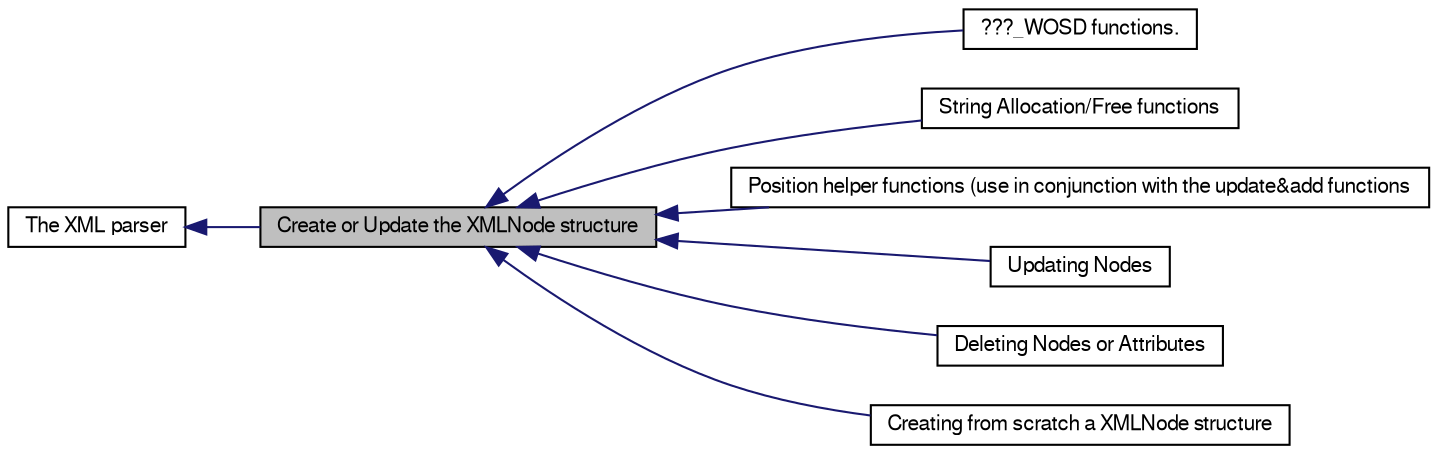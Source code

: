 digraph structs
{
  bgcolor="transparent";
  edge [fontname="FreeSans",fontsize="10",labelfontname="FreeSans",labelfontsize="10"];
  node [fontname="FreeSans",fontsize="10",shape=record];
  rankdir=LR;
  Node5 [label="???_WOSD functions.",height=0.2,width=0.4,color="black",URL="$group__xmlWOSD.html"];
  Node0 [label="Create or Update the XMLNode structure",height=0.2,width=0.4,color="black", fillcolor="grey75", style="filled" fontcolor="black"];
  Node7 [label="String Allocation/Free functions",height=0.2,width=0.4,color="black",URL="$group__StringAlloc.html"];
  Node6 [label="Position helper functions (use in conjunction with the update&add functions",height=0.2,width=0.4,color="black",URL="$group__xmlPosition.html"];
  Node3 [label="Updating Nodes",height=0.2,width=0.4,color="black",URL="$group__xmlUpdate.html"];
  Node1 [label="The XML parser",height=0.2,width=0.4,color="black",URL="$group__XMLParserGeneral.html"];
  Node4 [label="Deleting Nodes or Attributes",height=0.2,width=0.4,color="black",URL="$group__xmlDelete.html"];
  Node2 [label="Creating from scratch a XMLNode structure",height=0.2,width=0.4,color="black",URL="$group__creation.html"];
  Node1->Node0 [shape=plaintext, color="midnightblue", dir="back", style="solid"];
  Node0->Node2 [shape=plaintext, color="midnightblue", dir="back", style="solid"];
  Node0->Node3 [shape=plaintext, color="midnightblue", dir="back", style="solid"];
  Node0->Node4 [shape=plaintext, color="midnightblue", dir="back", style="solid"];
  Node0->Node5 [shape=plaintext, color="midnightblue", dir="back", style="solid"];
  Node0->Node6 [shape=plaintext, color="midnightblue", dir="back", style="solid"];
  Node0->Node7 [shape=plaintext, color="midnightblue", dir="back", style="solid"];
}
